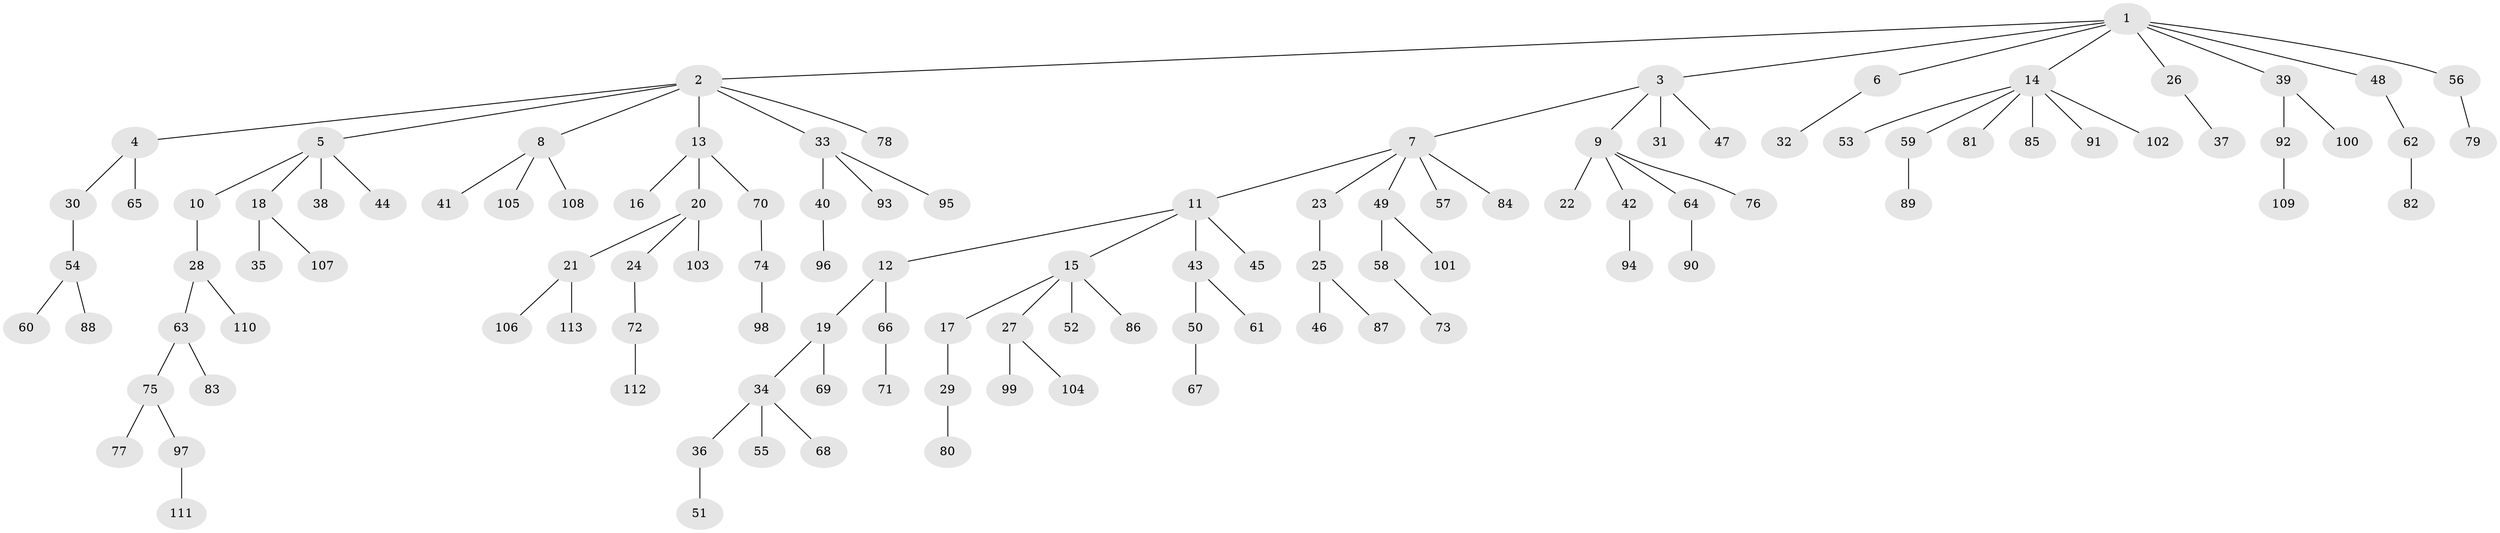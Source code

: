// Generated by graph-tools (version 1.1) at 2025/11/02/27/25 16:11:25]
// undirected, 113 vertices, 112 edges
graph export_dot {
graph [start="1"]
  node [color=gray90,style=filled];
  1;
  2;
  3;
  4;
  5;
  6;
  7;
  8;
  9;
  10;
  11;
  12;
  13;
  14;
  15;
  16;
  17;
  18;
  19;
  20;
  21;
  22;
  23;
  24;
  25;
  26;
  27;
  28;
  29;
  30;
  31;
  32;
  33;
  34;
  35;
  36;
  37;
  38;
  39;
  40;
  41;
  42;
  43;
  44;
  45;
  46;
  47;
  48;
  49;
  50;
  51;
  52;
  53;
  54;
  55;
  56;
  57;
  58;
  59;
  60;
  61;
  62;
  63;
  64;
  65;
  66;
  67;
  68;
  69;
  70;
  71;
  72;
  73;
  74;
  75;
  76;
  77;
  78;
  79;
  80;
  81;
  82;
  83;
  84;
  85;
  86;
  87;
  88;
  89;
  90;
  91;
  92;
  93;
  94;
  95;
  96;
  97;
  98;
  99;
  100;
  101;
  102;
  103;
  104;
  105;
  106;
  107;
  108;
  109;
  110;
  111;
  112;
  113;
  1 -- 2;
  1 -- 3;
  1 -- 6;
  1 -- 14;
  1 -- 26;
  1 -- 39;
  1 -- 48;
  1 -- 56;
  2 -- 4;
  2 -- 5;
  2 -- 8;
  2 -- 13;
  2 -- 33;
  2 -- 78;
  3 -- 7;
  3 -- 9;
  3 -- 31;
  3 -- 47;
  4 -- 30;
  4 -- 65;
  5 -- 10;
  5 -- 18;
  5 -- 38;
  5 -- 44;
  6 -- 32;
  7 -- 11;
  7 -- 23;
  7 -- 49;
  7 -- 57;
  7 -- 84;
  8 -- 41;
  8 -- 105;
  8 -- 108;
  9 -- 22;
  9 -- 42;
  9 -- 64;
  9 -- 76;
  10 -- 28;
  11 -- 12;
  11 -- 15;
  11 -- 43;
  11 -- 45;
  12 -- 19;
  12 -- 66;
  13 -- 16;
  13 -- 20;
  13 -- 70;
  14 -- 53;
  14 -- 59;
  14 -- 81;
  14 -- 85;
  14 -- 91;
  14 -- 102;
  15 -- 17;
  15 -- 27;
  15 -- 52;
  15 -- 86;
  17 -- 29;
  18 -- 35;
  18 -- 107;
  19 -- 34;
  19 -- 69;
  20 -- 21;
  20 -- 24;
  20 -- 103;
  21 -- 106;
  21 -- 113;
  23 -- 25;
  24 -- 72;
  25 -- 46;
  25 -- 87;
  26 -- 37;
  27 -- 99;
  27 -- 104;
  28 -- 63;
  28 -- 110;
  29 -- 80;
  30 -- 54;
  33 -- 40;
  33 -- 93;
  33 -- 95;
  34 -- 36;
  34 -- 55;
  34 -- 68;
  36 -- 51;
  39 -- 92;
  39 -- 100;
  40 -- 96;
  42 -- 94;
  43 -- 50;
  43 -- 61;
  48 -- 62;
  49 -- 58;
  49 -- 101;
  50 -- 67;
  54 -- 60;
  54 -- 88;
  56 -- 79;
  58 -- 73;
  59 -- 89;
  62 -- 82;
  63 -- 75;
  63 -- 83;
  64 -- 90;
  66 -- 71;
  70 -- 74;
  72 -- 112;
  74 -- 98;
  75 -- 77;
  75 -- 97;
  92 -- 109;
  97 -- 111;
}
